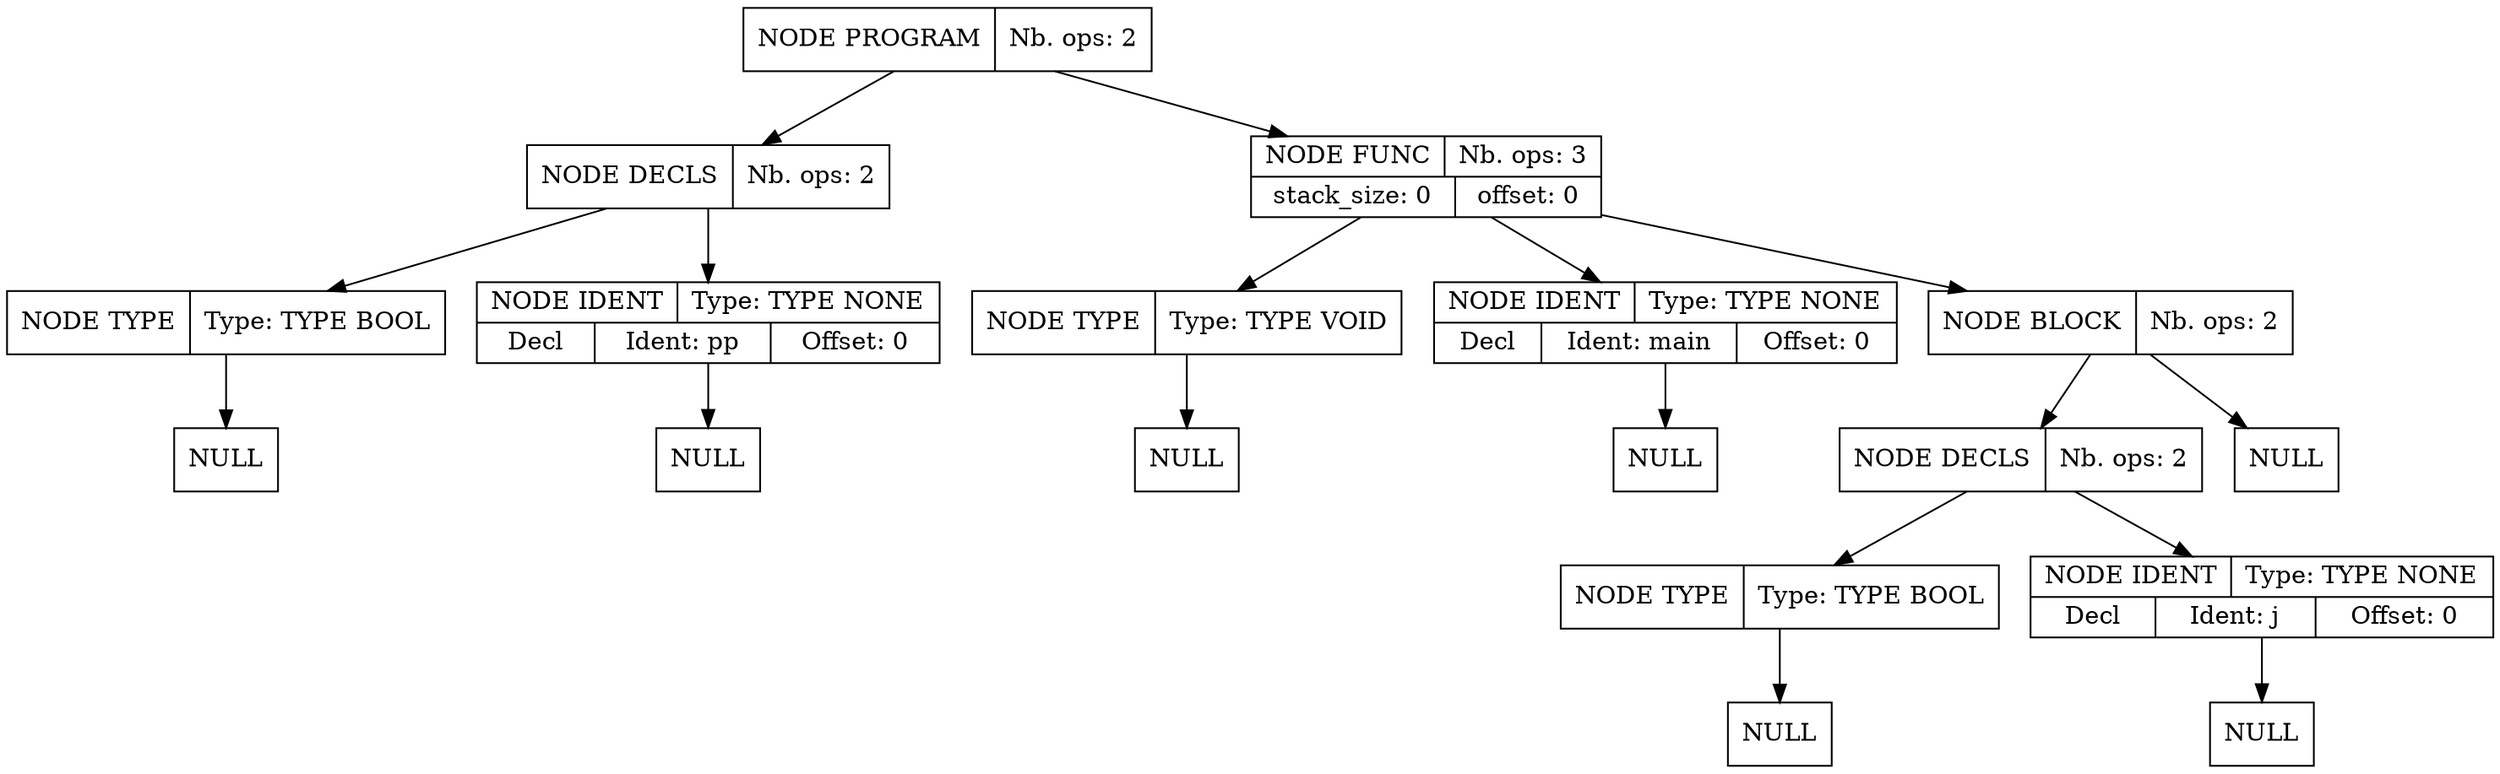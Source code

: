 digraph global_vars {
    N1 [shape=record, label="{{NODE PROGRAM|Nb. ops: 2}}"];
    N2 [shape=record, label="{{NODE DECLS|Nb. ops: 2}}"];
    N3 [shape=record, label="{{NODE TYPE|Type: TYPE BOOL}}"];
    N4 [shape=record, label="{{NULL}}"];
    edge[tailclip=true];
    N3 -> N4
    edge[tailclip=true];
    N2 -> N3
    N5 [shape=record, label="{{NODE IDENT|Type: TYPE NONE}|{<decl>Decl      |Ident: pp|Offset: 0}}"];
    N6 [shape=record, label="{{NULL}}"];
    edge[tailclip=true];
    N5 -> N6
    edge[tailclip=true];
    N2 -> N5
    edge[tailclip=true];
    N1 -> N2
    N7 [shape=record, label="{{NODE FUNC|Nb. ops: 3}|{stack_size: 0|offset: 0}}"];
    N8 [shape=record, label="{{NODE TYPE|Type: TYPE VOID}}"];
    N9 [shape=record, label="{{NULL}}"];
    edge[tailclip=true];
    N8 -> N9
    edge[tailclip=true];
    N7 -> N8
    N10 [shape=record, label="{{NODE IDENT|Type: TYPE NONE}|{<decl>Decl      |Ident: main|Offset: 0}}"];
    N11 [shape=record, label="{{NULL}}"];
    edge[tailclip=true];
    N10 -> N11
    edge[tailclip=true];
    N7 -> N10
    N12 [shape=record, label="{{NODE BLOCK|Nb. ops: 2}}"];
    N13 [shape=record, label="{{NODE DECLS|Nb. ops: 2}}"];
    N14 [shape=record, label="{{NODE TYPE|Type: TYPE BOOL}}"];
    N15 [shape=record, label="{{NULL}}"];
    edge[tailclip=true];
    N14 -> N15
    edge[tailclip=true];
    N13 -> N14
    N16 [shape=record, label="{{NODE IDENT|Type: TYPE NONE}|{<decl>Decl      |Ident: j|Offset: 0}}"];
    N17 [shape=record, label="{{NULL}}"];
    edge[tailclip=true];
    N16 -> N17
    edge[tailclip=true];
    N13 -> N16
    edge[tailclip=true];
    N12 -> N13
    N18 [shape=record, label="{{NULL}}"];
    edge[tailclip=true];
    N12 -> N18
    edge[tailclip=true];
    N7 -> N12
    edge[tailclip=true];
    N1 -> N7
}